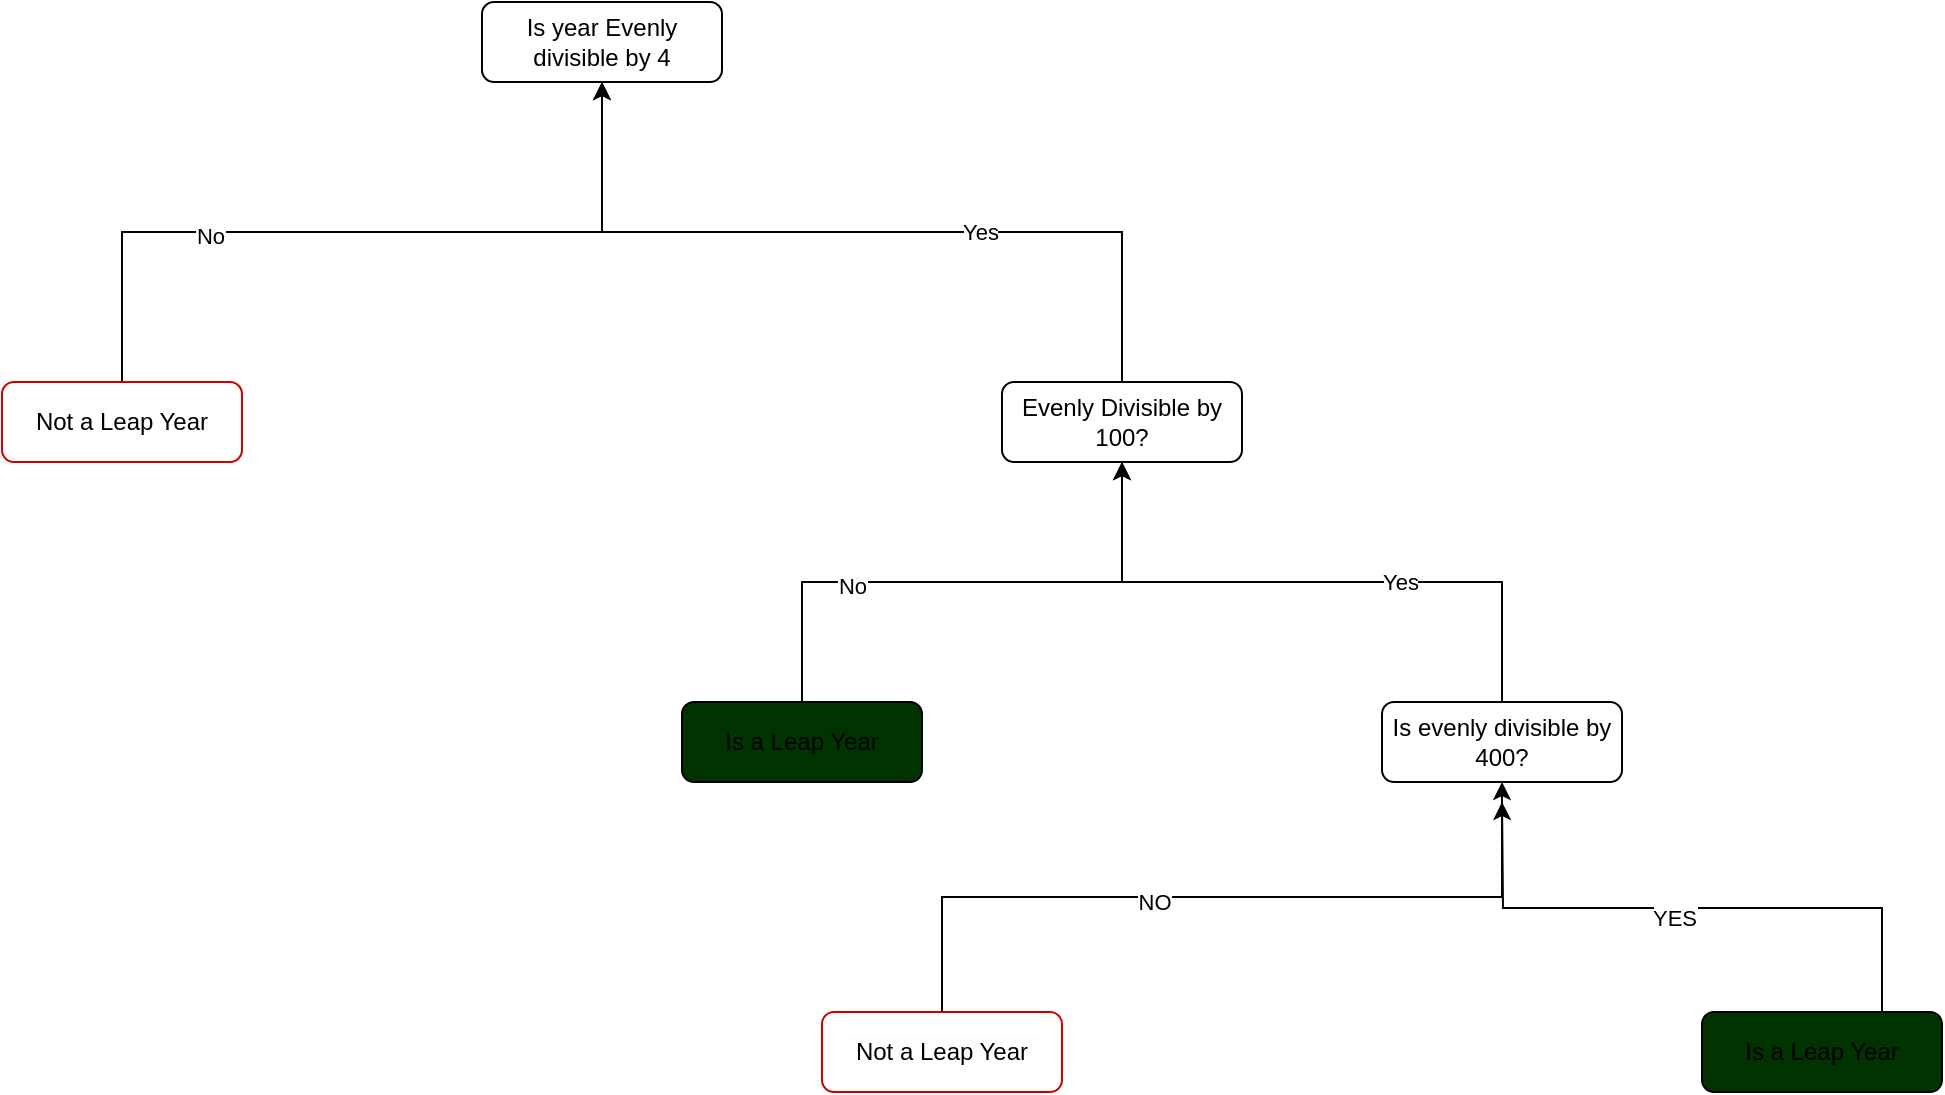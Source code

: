 <mxfile version="21.5.2" type="github">
  <diagram id="C5RBs43oDa-KdzZeNtuy" name="Page-1">
    <mxGraphModel dx="1169" dy="1347" grid="1" gridSize="10" guides="1" tooltips="1" connect="1" arrows="1" fold="1" page="1" pageScale="1" pageWidth="827" pageHeight="1169" math="0" shadow="0">
      <root>
        <mxCell id="WIyWlLk6GJQsqaUBKTNV-0" />
        <mxCell id="WIyWlLk6GJQsqaUBKTNV-1" parent="WIyWlLk6GJQsqaUBKTNV-0" />
        <mxCell id="r5a2P7JqoO0qEq4FDR-g-6" value="Is year Evenly divisible by 4" style="rounded=1;whiteSpace=wrap;html=1;fontSize=12;glass=0;strokeWidth=1;shadow=0;" vertex="1" parent="WIyWlLk6GJQsqaUBKTNV-1">
          <mxGeometry x="440" y="60" width="120" height="40" as="geometry" />
        </mxCell>
        <mxCell id="r5a2P7JqoO0qEq4FDR-g-17" style="edgeStyle=orthogonalEdgeStyle;rounded=0;orthogonalLoop=1;jettySize=auto;html=1;exitX=0.5;exitY=0;exitDx=0;exitDy=0;entryX=0.5;entryY=1;entryDx=0;entryDy=0;" edge="1" parent="WIyWlLk6GJQsqaUBKTNV-1" source="r5a2P7JqoO0qEq4FDR-g-28" target="r5a2P7JqoO0qEq4FDR-g-6">
          <mxGeometry relative="1" as="geometry">
            <mxPoint x="610" y="210.0" as="sourcePoint" />
          </mxGeometry>
        </mxCell>
        <mxCell id="r5a2P7JqoO0qEq4FDR-g-20" value="Yes" style="edgeLabel;html=1;align=center;verticalAlign=middle;resizable=0;points=[];" vertex="1" connectable="0" parent="r5a2P7JqoO0qEq4FDR-g-17">
          <mxGeometry x="-0.285" relative="1" as="geometry">
            <mxPoint as="offset" />
          </mxGeometry>
        </mxCell>
        <mxCell id="r5a2P7JqoO0qEq4FDR-g-16" style="edgeStyle=orthogonalEdgeStyle;rounded=0;orthogonalLoop=1;jettySize=auto;html=1;exitX=0.5;exitY=0;exitDx=0;exitDy=0;entryX=0.5;entryY=1;entryDx=0;entryDy=0;" edge="1" parent="WIyWlLk6GJQsqaUBKTNV-1" source="r5a2P7JqoO0qEq4FDR-g-21" target="r5a2P7JqoO0qEq4FDR-g-6">
          <mxGeometry relative="1" as="geometry">
            <mxPoint x="260" y="210" as="sourcePoint" />
          </mxGeometry>
        </mxCell>
        <mxCell id="r5a2P7JqoO0qEq4FDR-g-19" value="No" style="edgeLabel;html=1;align=center;verticalAlign=middle;resizable=0;points=[];" vertex="1" connectable="0" parent="r5a2P7JqoO0qEq4FDR-g-16">
          <mxGeometry x="-0.392" y="-2" relative="1" as="geometry">
            <mxPoint as="offset" />
          </mxGeometry>
        </mxCell>
        <mxCell id="r5a2P7JqoO0qEq4FDR-g-21" value="Not a Leap Year" style="rounded=1;whiteSpace=wrap;html=1;fontSize=12;glass=0;strokeWidth=1;shadow=0;strokeColor=#CC0000;" vertex="1" parent="WIyWlLk6GJQsqaUBKTNV-1">
          <mxGeometry x="200" y="250" width="120" height="40" as="geometry" />
        </mxCell>
        <mxCell id="r5a2P7JqoO0qEq4FDR-g-28" value="Evenly Divisible by 100?" style="rounded=1;whiteSpace=wrap;html=1;fontSize=12;glass=0;strokeWidth=1;shadow=0;" vertex="1" parent="WIyWlLk6GJQsqaUBKTNV-1">
          <mxGeometry x="700" y="250" width="120" height="40" as="geometry" />
        </mxCell>
        <mxCell id="r5a2P7JqoO0qEq4FDR-g-29" style="edgeStyle=orthogonalEdgeStyle;rounded=0;orthogonalLoop=1;jettySize=auto;html=1;exitX=0.5;exitY=0;exitDx=0;exitDy=0;entryX=0.5;entryY=1;entryDx=0;entryDy=0;" edge="1" parent="WIyWlLk6GJQsqaUBKTNV-1" source="r5a2P7JqoO0qEq4FDR-g-45" target="r5a2P7JqoO0qEq4FDR-g-28">
          <mxGeometry relative="1" as="geometry">
            <mxPoint x="950.0" y="410" as="sourcePoint" />
          </mxGeometry>
        </mxCell>
        <mxCell id="r5a2P7JqoO0qEq4FDR-g-30" value="Yes" style="edgeLabel;html=1;align=center;verticalAlign=middle;resizable=0;points=[];" vertex="1" connectable="0" parent="r5a2P7JqoO0qEq4FDR-g-29">
          <mxGeometry x="-0.285" relative="1" as="geometry">
            <mxPoint as="offset" />
          </mxGeometry>
        </mxCell>
        <mxCell id="r5a2P7JqoO0qEq4FDR-g-32" style="edgeStyle=orthogonalEdgeStyle;rounded=0;orthogonalLoop=1;jettySize=auto;html=1;exitX=0.5;exitY=0;exitDx=0;exitDy=0;entryX=0.5;entryY=1;entryDx=0;entryDy=0;" edge="1" parent="WIyWlLk6GJQsqaUBKTNV-1" source="r5a2P7JqoO0qEq4FDR-g-34" target="r5a2P7JqoO0qEq4FDR-g-28">
          <mxGeometry relative="1" as="geometry" />
        </mxCell>
        <mxCell id="r5a2P7JqoO0qEq4FDR-g-33" value="No" style="edgeLabel;html=1;align=center;verticalAlign=middle;resizable=0;points=[];" vertex="1" connectable="0" parent="r5a2P7JqoO0qEq4FDR-g-32">
          <mxGeometry x="-0.392" y="-2" relative="1" as="geometry">
            <mxPoint as="offset" />
          </mxGeometry>
        </mxCell>
        <mxCell id="r5a2P7JqoO0qEq4FDR-g-34" value="Is a Leap Year" style="rounded=1;whiteSpace=wrap;html=1;fontSize=12;glass=0;strokeWidth=1;shadow=0;fillColor=#003300;" vertex="1" parent="WIyWlLk6GJQsqaUBKTNV-1">
          <mxGeometry x="540" y="410" width="120" height="40" as="geometry" />
        </mxCell>
        <mxCell id="r5a2P7JqoO0qEq4FDR-g-45" value="Is evenly divisible by 400?" style="rounded=1;whiteSpace=wrap;html=1;fontSize=12;glass=0;strokeWidth=1;shadow=0;" vertex="1" parent="WIyWlLk6GJQsqaUBKTNV-1">
          <mxGeometry x="890" y="410" width="120" height="40" as="geometry" />
        </mxCell>
        <mxCell id="r5a2P7JqoO0qEq4FDR-g-49" style="edgeStyle=orthogonalEdgeStyle;rounded=0;orthogonalLoop=1;jettySize=auto;html=1;exitX=0.5;exitY=0;exitDx=0;exitDy=0;entryX=0.5;entryY=1;entryDx=0;entryDy=0;" edge="1" parent="WIyWlLk6GJQsqaUBKTNV-1" source="r5a2P7JqoO0qEq4FDR-g-56" target="r5a2P7JqoO0qEq4FDR-g-45">
          <mxGeometry relative="1" as="geometry">
            <mxPoint x="830" y="570" as="sourcePoint" />
          </mxGeometry>
        </mxCell>
        <mxCell id="r5a2P7JqoO0qEq4FDR-g-59" value="NO" style="edgeLabel;html=1;align=center;verticalAlign=middle;resizable=0;points=[];" vertex="1" connectable="0" parent="r5a2P7JqoO0qEq4FDR-g-49">
          <mxGeometry x="-0.171" y="-2" relative="1" as="geometry">
            <mxPoint as="offset" />
          </mxGeometry>
        </mxCell>
        <mxCell id="r5a2P7JqoO0qEq4FDR-g-54" style="edgeStyle=orthogonalEdgeStyle;rounded=0;orthogonalLoop=1;jettySize=auto;html=1;exitX=0.75;exitY=0;exitDx=0;exitDy=0;" edge="1" parent="WIyWlLk6GJQsqaUBKTNV-1" source="r5a2P7JqoO0qEq4FDR-g-53">
          <mxGeometry relative="1" as="geometry">
            <mxPoint x="950" y="460" as="targetPoint" />
          </mxGeometry>
        </mxCell>
        <mxCell id="r5a2P7JqoO0qEq4FDR-g-55" value="YES" style="edgeLabel;html=1;align=center;verticalAlign=middle;resizable=0;points=[];" vertex="1" connectable="0" parent="r5a2P7JqoO0qEq4FDR-g-54">
          <mxGeometry x="0.069" y="5" relative="1" as="geometry">
            <mxPoint x="1" as="offset" />
          </mxGeometry>
        </mxCell>
        <mxCell id="r5a2P7JqoO0qEq4FDR-g-53" value="Is a Leap Year" style="rounded=1;whiteSpace=wrap;html=1;fontSize=12;glass=0;strokeWidth=1;shadow=0;fillColor=#003300;" vertex="1" parent="WIyWlLk6GJQsqaUBKTNV-1">
          <mxGeometry x="1050" y="565" width="120" height="40" as="geometry" />
        </mxCell>
        <mxCell id="r5a2P7JqoO0qEq4FDR-g-56" value="Not a Leap Year" style="rounded=1;whiteSpace=wrap;html=1;fontSize=12;glass=0;strokeWidth=1;shadow=0;strokeColor=#CC0000;" vertex="1" parent="WIyWlLk6GJQsqaUBKTNV-1">
          <mxGeometry x="610" y="565" width="120" height="40" as="geometry" />
        </mxCell>
      </root>
    </mxGraphModel>
  </diagram>
</mxfile>
